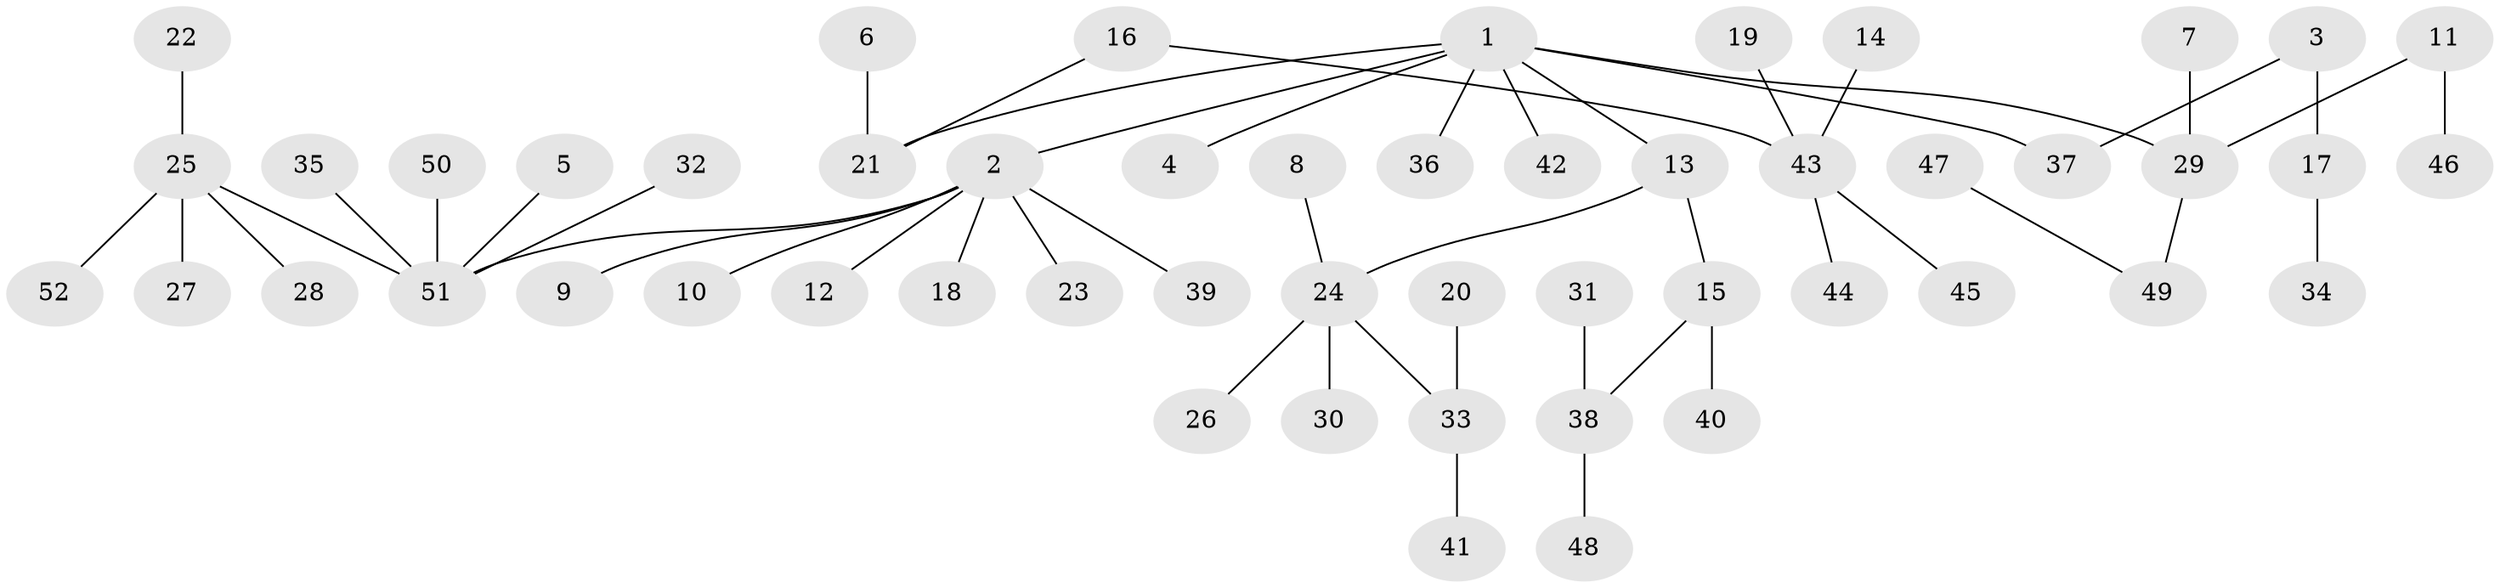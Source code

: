 // original degree distribution, {6: 0.02912621359223301, 3: 0.13592233009708737, 4: 0.10679611650485436, 5: 0.019417475728155338, 2: 0.1650485436893204, 1: 0.5436893203883495}
// Generated by graph-tools (version 1.1) at 2025/50/03/09/25 03:50:19]
// undirected, 52 vertices, 51 edges
graph export_dot {
graph [start="1"]
  node [color=gray90,style=filled];
  1;
  2;
  3;
  4;
  5;
  6;
  7;
  8;
  9;
  10;
  11;
  12;
  13;
  14;
  15;
  16;
  17;
  18;
  19;
  20;
  21;
  22;
  23;
  24;
  25;
  26;
  27;
  28;
  29;
  30;
  31;
  32;
  33;
  34;
  35;
  36;
  37;
  38;
  39;
  40;
  41;
  42;
  43;
  44;
  45;
  46;
  47;
  48;
  49;
  50;
  51;
  52;
  1 -- 2 [weight=1.0];
  1 -- 4 [weight=1.0];
  1 -- 13 [weight=1.0];
  1 -- 21 [weight=1.0];
  1 -- 29 [weight=1.0];
  1 -- 36 [weight=1.0];
  1 -- 37 [weight=1.0];
  1 -- 42 [weight=1.0];
  2 -- 9 [weight=1.0];
  2 -- 10 [weight=1.0];
  2 -- 12 [weight=1.0];
  2 -- 18 [weight=1.0];
  2 -- 23 [weight=1.0];
  2 -- 39 [weight=1.0];
  2 -- 51 [weight=1.0];
  3 -- 17 [weight=1.0];
  3 -- 37 [weight=1.0];
  5 -- 51 [weight=1.0];
  6 -- 21 [weight=1.0];
  7 -- 29 [weight=1.0];
  8 -- 24 [weight=1.0];
  11 -- 29 [weight=1.0];
  11 -- 46 [weight=1.0];
  13 -- 15 [weight=1.0];
  13 -- 24 [weight=1.0];
  14 -- 43 [weight=1.0];
  15 -- 38 [weight=1.0];
  15 -- 40 [weight=1.0];
  16 -- 21 [weight=1.0];
  16 -- 43 [weight=1.0];
  17 -- 34 [weight=1.0];
  19 -- 43 [weight=1.0];
  20 -- 33 [weight=1.0];
  22 -- 25 [weight=1.0];
  24 -- 26 [weight=1.0];
  24 -- 30 [weight=1.0];
  24 -- 33 [weight=1.0];
  25 -- 27 [weight=1.0];
  25 -- 28 [weight=1.0];
  25 -- 51 [weight=1.0];
  25 -- 52 [weight=1.0];
  29 -- 49 [weight=1.0];
  31 -- 38 [weight=1.0];
  32 -- 51 [weight=1.0];
  33 -- 41 [weight=1.0];
  35 -- 51 [weight=1.0];
  38 -- 48 [weight=1.0];
  43 -- 44 [weight=1.0];
  43 -- 45 [weight=1.0];
  47 -- 49 [weight=1.0];
  50 -- 51 [weight=1.0];
}
